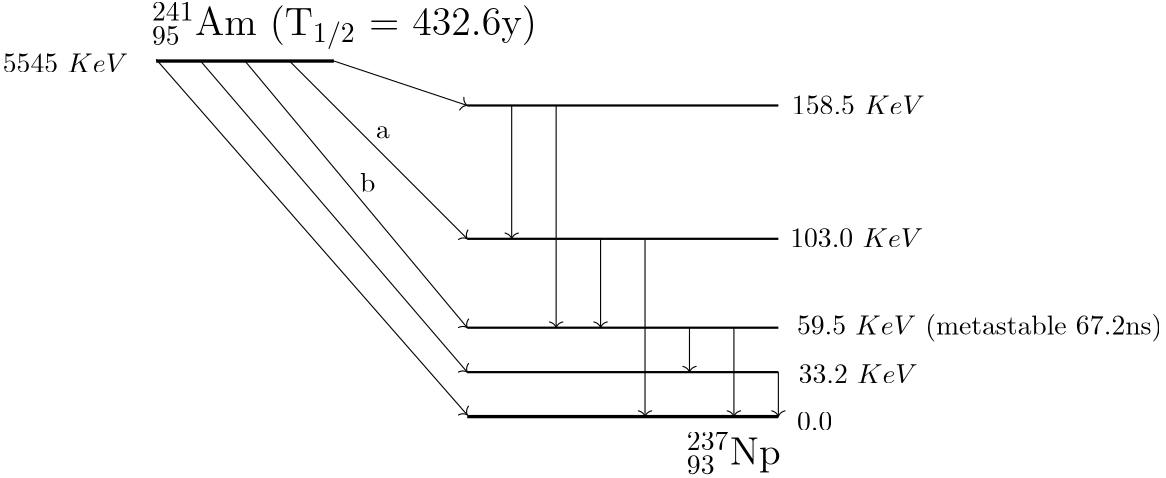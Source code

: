 <?xml version="1.0"?>
<!DOCTYPE ipe SYSTEM "ipe.dtd">
<ipe version="70218" creator="Ipe 7.2.23">
<info created="D:20210403231228" modified="D:20210403235219"/>
<ipestyle name="tikz">
<symbol name="arrow/normal(spx)">
<path stroke="sym-stroke" pen="sym-pen" cap="1" join="1">
-2.07224 2.39104 m
-1.69365 0.95639
-0.84999 0.27895
0 0 c
-0.84999 -0.27895
-1.69365 -0.95639
-2.07224 -2.39104 c
</path>
</symbol>
<symbol name="mark/circle(sx)" transformations="translations">
<path fill="sym-stroke">
0.6 0 0 0.6 0 0 e
0.4 0 0 0.4 0 0 e
</path>
</symbol>
<symbol name="mark/disk(sx)" transformations="translations">
<path fill="sym-stroke">
0.6 0 0 0.6 0 0 e
</path>
</symbol>
<symbol name="mark/fdisk(sfx)" transformations="translations">
<group>
<path fill="sym-fill">
0.5 0 0 0.5 0 0 e
</path>
<path fill="sym-stroke" fillrule="eofill">
0.6 0 0 0.6 0 0 e
0.4 0 0 0.4 0 0 e
</path>
</group>
</symbol>
<symbol name="mark/box(sx)" transformations="translations">
<path fill="sym-stroke" fillrule="eofill">
-0.6 -0.6 m
0.6 -0.6 l
0.6 0.6 l
-0.6 0.6 l
h
-0.4 -0.4 m
0.4 -0.4 l
0.4 0.4 l
-0.4 0.4 l
h
</path>
</symbol>
<symbol name="mark/square(sx)" transformations="translations">
<path fill="sym-stroke">
-0.6 -0.6 m
0.6 -0.6 l
0.6 0.6 l
-0.6 0.6 l
h
</path>
</symbol>
<symbol name="mark/fsquare(sfx)" transformations="translations">
<group>
<path fill="sym-fill">
-0.5 -0.5 m
0.5 -0.5 l
0.5 0.5 l
-0.5 0.5 l
h
</path>
<path fill="sym-stroke" fillrule="eofill">
-0.6 -0.6 m
0.6 -0.6 l
0.6 0.6 l
-0.6 0.6 l
h
-0.4 -0.4 m
0.4 -0.4 l
0.4 0.4 l
-0.4 0.4 l
h
</path>
</group>
</symbol>
<symbol name="mark/cross(sx)" transformations="translations">
<group>
<path fill="sym-stroke">
-0.43 -0.57 m
0.57 0.43 l
0.43 0.57 l
-0.57 -0.43 l
h
</path>
<path fill="sym-stroke">
-0.43 0.57 m
0.57 -0.43 l
0.43 -0.57 l
-0.57 0.43 l
h
</path>
</group>
</symbol>
<symbol name="arrow/To(spx)">
<path stroke="sym-stroke" pen="sym-pen" cap="1" join="1">
-2.07224 2.39104 m
-1.69365 0.95639
-0.84999 0.27895
0 0 c
-0.84999 -0.27895
-1.69365 -0.95639
-2.07224 -2.39104 c
</path>
</symbol>
<symbol name="arrow/To To(spx)">
<group>
<path stroke="sym-stroke" pen="sym-pen" cap="1" join="1">
-2.07224 2.39104 m
-1.69365 0.95639
-0.84999 0.27895
0 0 c
-0.84999 -0.27895
-1.69365 -0.95639
-2.07224 -2.39104 c
</path>
<path matrix="1 0 0 1 -2.47075 0" stroke="sym-stroke" pen="sym-pen" cap="1" join="1">
-2.07224 2.39104 m
-1.69365 0.95639
-0.84999 0.27895
0 0 c
-0.84999 -0.27895
-1.69365 -0.95639
-2.07224 -2.39104 c
</path>
</group>
</symbol>
<symbol name="arrow/Latex(spx)">
<path matrix="1 0 0 1 -3.7613 0" stroke="sym-stroke" fill="sym-stroke" pen="sym-pen" cap="0" join="0">
3.7613 0 m
3.2994 0.11273
1.26901 0.75153
0 1.44672 c
0 -1.44672 l
1.26901 -0.75153
3.2994 -0.11273
3.7613 0 c
h
</path>
</symbol>
<symbol name="arrow/Latex[open](spx)">
<path matrix="1 0 0 1 -3.7613 0" stroke="sym-stroke" fill="white" pen="sym-pen" cap="0" join="0">
3.7613 0 m
3.2994 0.11273
1.26901 0.75153
0 1.44672 c
0 -1.44672 l
1.26901 -0.75153
3.2994 -0.11273
3.7613 0 c
h
</path>
</symbol>
<symbol name="arrow/Stealth(spx)">
<path matrix="1 0 0 1 -4.21463 0" stroke="sym-stroke" fill="sym-stroke" pen="sym-pen" cap="0" join="0">
4.21463 0 m
0.64343 1.34572 l
1.8178 0 l
0.64343 -1.34572 l
h
</path>
</symbol>
<symbol name="arrow/Stealth[open](spx)">
<path matrix="1 0 0 1 -4.21463 0" stroke="sym-stroke" fill="white" pen="sym-pen" cap="0" join="0">
4.21463 0 m
0.64343 1.34572 l
1.8178 0 l
0.64343 -1.34572 l
h
</path>
</symbol>
<symbol name="arrow/Triangle(spx)">
<path matrix="1 0 0 1 -3.17348 0" stroke="sym-stroke" fill="sym-stroke" pen="sym-pen" cap="0" join="0">
3.17348 0 m
0.19925 1.76338 l
0.19925 0 l
0.19925 -1.76338 l
h
</path>
</symbol>
<symbol name="arrow/Triangle[open](spx)">
<path matrix="1 0 0 1 -3.17348 0" stroke="sym-stroke" fill="white" pen="sym-pen" cap="0" join="0">
3.17348 0 m
0.19925 1.76338 l
0.19925 0 l
0.19925 -1.76338 l
h
</path>
</symbol>
<symbol name="arrow/Kite(spx)">
<path matrix="1 0 0 1 -5.10841 0" stroke="sym-stroke" fill="sym-stroke" pen="sym-pen" cap="0" join="0">
5.10841 0 m
1.48842 1.20667 l
0.28177 0 l
1.48842 -1.20667 l
h
</path>
</symbol>
<symbol name="arrow/Kite[open](spx)">
<path matrix="1 0 0 1 -5.10841 0" stroke="sym-stroke" fill="white" pen="sym-pen" cap="0" join="0">
5.10841 0 m
1.48842 1.20667 l
0.28177 0 l
1.48842 -1.20667 l
h
</path>
</symbol>
<symbol name="arrow/Hooks(spx)">
<path stroke="sym-stroke" pen="sym-pen" cap="0" join="0">
0 2.09215 m
0.57773 2.09215
1.04607 1.62381
1.04607 1.04607 c
1.04607 0.46834
0.57773 0
0 0 c
0.57773 0
1.04607 -0.46834
1.04607 -1.04607 c
1.04607 -1.62381
0.57773 -2.09215
0 -2.09215 c
</path>
</symbol>
<symbol name="arrow/Hooks[harpoon](spx)">
<path stroke="sym-stroke" pen="sym-pen" cap="0" join="0">
0 2.09215 m
0.57773 2.09215
1.04607 1.62381
1.04607 1.04607 c
1.04607 0.46834
0.57773 0
0 0 c
</path>
</symbol>
<symbol name="arrow/Hooks[harpoon,swap](spx)">
<path stroke="sym-stroke" pen="sym-pen" cap="0" join="0">
0 0 m
0.57773 0
1.04607 -0.46834
1.04607 -1.04607 c
1.04607 -1.62381
0.57773 -2.09215
0 -2.09215 c
</path>
</symbol>
<symbol name="arrow/Bar(spx)">
<path stroke="sym-stroke" pen="sym-pen" cap="0" join="0">
0 2.29141 m
0 -2.29141 l
</path>
</symbol>
<symbol name="arrow/To Bar(spx)">
<group>
<path matrix="1 0 0 1 -0.3985 0" stroke="sym-stroke" pen="sym-pen" cap="1" join="1">
-2.07224 2.39104 m
-1.69365 0.95639
-0.84999 0.27895
0 0 c
-0.84999 -0.27895
-1.69365 -0.95639
-2.07224 -2.39104 c
</path>
<path stroke="sym-stroke" pen="sym-pen" cap="0" join="0">
0 2.29141 m
0 -2.29141 l
</path>
</group>
</symbol>
<anglesize name="22.5 deg" value="22.5"/>
<anglesize name="30 deg" value="30"/>
<anglesize name="45 deg" value="45"/>
<anglesize name="60 deg" value="60"/>
<anglesize name="90 deg" value="90"/>
<arrowsize name="large" value="1.4"/>
<arrowsize name="normal" value="1"/>
<arrowsize name="small" value="0.7"/>
<arrowsize name="tiny" value="0.4"/>
<color name="blue" value="0 0 1"/>
<color name="brown" value="0.75 0.5 0.25"/>
<color name="cyan" value="0 1 1"/>
<color name="darkgray" value="0.25"/>
<color name="gray" value="0.5"/>
<color name="green" value="0 1 0"/>
<color name="lightgray" value="0.75"/>
<color name="lime" value="0.75 1 0"/>
<color name="magenta" value="1 0 1"/>
<color name="olive" value="0.5 0.5 0"/>
<color name="orange" value="1 0.5 0"/>
<color name="pink" value="1 0.75 0.75"/>
<color name="purple" value="0.75 0 0.25"/>
<color name="red" value="1 0 0"/>
<color name="teal" value="0 0.5 0.5"/>
<color name="violet" value="0.5 0 0.5"/>
<color name="yellow" value="1 1 0"/>
<dashstyle name="dash dot dot" value="[3 2 1 2 1 2] 0"/>
<dashstyle name="dash dot" value="[3 2 1 2] 0"/>
<dashstyle name="dashed" value="[3] 0"/>
<dashstyle name="densely dash dot dot" value="[3 1 1 1 1 1] 0"/>
<dashstyle name="densely dash dot" value="[3 1 1 1] 0"/>
<dashstyle name="densely dashed" value="[3 2] 0"/>
<dashstyle name="densely dotted" value="[1 1] 0"/>
<dashstyle name="dotted" value="[1 3] 0"/>
<dashstyle name="loosely dash dot dot" value="[3 4 1 4 1 4] 0"/>
<dashstyle name="loosely dash dot" value="[3 4 1 4] 0"/>
<dashstyle name="loosely dashed" value="[3 6] 0"/>
<dashstyle name="loosely dotted" value="[1 4] 0"/>
<dashstyle name="solid" value="[] 0"/>
<gridsize name="10 pts (~3.5 mm)" value="10"/>
<gridsize name="14 pts (~5 mm)" value="14"/>
<gridsize name="16 pts (~6 mm)" value="16"/>
<gridsize name="20 pts (~7 mm)" value="20"/>
<gridsize name="28 pts (~10 mm)" value="28"/>
<gridsize name="32 pts (~12 mm)" value="32"/>
<gridsize name="4 pts" value="4"/>
<gridsize name="56 pts (~20 mm)" value="56"/>
<gridsize name="8 pts (~3 mm)" value="8"/>
<opacity name="nearly opaque" value="0.75"/>
<opacity name="nearly transparent" value="0.25"/>
<opacity name="opaque" value="1"/>
<opacity name="semitransparent" value="0.5"/>
<opacity name="transparent" value="0.001"/>
<opacity name="ultra nearly opaque" value="0.95"/>
<opacity name="ultra nearly transparent" value="0.05"/>
<opacity name="very nearly opaque" value="0.9"/>
<opacity name="very nearly transparent" value="0.1"/>
<pen name="semithick" value="0.6"/>
<pen name="thick" value="0.8"/>
<pen name="thin" value="0.4"/>
<pen name="ultra thick" value="1.6"/>
<pen name="ultra thin" value="0.1"/>
<pen name="very thick" value="1.2"/>
<pen name="very thin" value="0.2"/>
<symbolsize name="large" value="5"/>
<symbolsize name="small" value="2"/>
<symbolsize name="tiny" value="1.1"/>
<textsize name="Huge" value="\Huge"/>
<textsize name="LARGE" value="\LARGE"/>
<textsize name="Large" value="\Large"/>
<textsize name="footnote" value="\footnotesize"/>
<textsize name="huge" value="\huge"/>
<textsize name="large" value="\large"/>
<textsize name="small" value="\small"/>
<textsize name="tiny" value="\tiny"/>
<pathstyle cap="0" join="0" fillrule="wind"/>
<tiling name="horizontal lines" angle="0" step="3" width="0.4"/>
<tiling name="vertical lines" angle="90" step="3" width="0.4"/>
<tiling name="north east lines" angle="45" step="2.1213" width="0.4"/>
<tiling name="north west lines" angle="135" step="2.1213" width="0.4"/>
</ipestyle>
<page>
<layer name="alpha"/>
<view layers="alpha" active="alpha"/>
<path layer="alpha" stroke="black" arrow="normal/normal">
224 800 m
272 784 l
</path>
<path stroke="black" arrow="normal/normal">
208 800 m
272 736 l
</path>
<path stroke="black" arrow="normal/normal">
192 800 m
272 704 l
</path>
<path stroke="black" arrow="normal/normal">
176 800 m
272 688 l
</path>
<path matrix="1 0 0 1 0 0.605051" stroke="black" arrow="normal/normal">
160 800 m
272 672 l
</path>
<path stroke="black" pen="very thick">
160 800 m
224 800 l
</path>
<path stroke="black" pen="thick">
272 784 m
384 784 l
</path>
<path stroke="black" pen="thick">
272 736 m
384 736 l
</path>
<path stroke="black" pen="thick">
272 704 m
384 704 l
</path>
<path stroke="black" pen="thick">
272 688 m
384 688 l
</path>
<path stroke="black" pen="very thick">
272 672 m
384 672 l
</path>
<path stroke="black" arrow="normal/normal">
288 784 m
288 736 l
</path>
<path stroke="black" arrow="normal/normal">
304 784 m
304 704 l
</path>
<path stroke="black" arrow="normal/normal">
320 736 m
320 704 l
</path>
<path stroke="black" arrow="normal/normal">
336 736 m
336 672 l
</path>
<path stroke="black" arrow="normal/normal">
352 704 m
352 688 l
</path>
<path stroke="black" arrow="normal/normal">
368 704 m
368 672 l
</path>
<path stroke="black" arrow="normal/normal">
384 688 m
384 672 l
</path>
<text matrix="1 0 0 1 -0.941414 14.7899" transformations="translations" pos="352 640" stroke="black" type="label" width="33.777" height="11.623" depth="3.55" valign="baseline" size="Large">$^{237}_{93}$Np</text>
<text matrix="1 0 0 1 -17.4788 -6.65556" transformations="translations" pos="176 816" stroke="black" type="label" width="138.574" height="11.628" depth="5.02" valign="baseline" size="Large">$^{241}_{95}$Am (T$_{1/2}$ = $432.6$y)</text>
<text matrix="1 0 0 1 -4.8404 -7.86566" transformations="translations" pos="393.703 788.638" stroke="black" type="label" width="47.852" height="6.808" depth="0" valign="baseline">158.5 $KeV$</text>
<text matrix="1 0 0 1 -5.44566 -55.6642" transformations="translations" pos="393.703 788.638" stroke="black" type="label" width="47.852" height="6.808" depth="0" valign="baseline">103.0 $KeV$</text>
<text matrix="1 0 0 1 -3.02572 -87.1263" transformations="translations" pos="393.703 788.638" stroke="black" type="label" width="131.538" height="7.473" depth="2.49" valign="baseline">59.5 $KeV$ (metastable $67.2$ns)</text>
<text matrix="1 0 0 1 -2.42048 -104.673" transformations="translations" pos="393.703 788.638" stroke="black" type="label" width="42.871" height="6.808" depth="0" valign="baseline">33.2 $KeV$</text>
<text matrix="1 0 0 1 -3.02534 -121.614" transformations="translations" pos="393.703 788.638" stroke="black" type="label" width="12.73" height="6.42" depth="0" valign="baseline">0.0</text>
<text matrix="1 0 0 1 3.02525 -5.44545" transformations="translations" pos="101.766 801.344" stroke="black" type="label" width="45.084" height="6.808" depth="0" valign="baseline">5545 $KeV$</text>
<text matrix="1 0 0 1 78.2639 87.6667" transformations="translations" pos="160.759 684.569" stroke="black" type="label" width="4.981" height="4.289" depth="0" valign="baseline">a</text>
<text matrix="1 0 0 1 70.1859 142.792" transformations="translations" pos="163.179 610.148" stroke="black" type="label" width="5.535" height="6.918" depth="0" valign="baseline">b</text>
</page>
</ipe>
